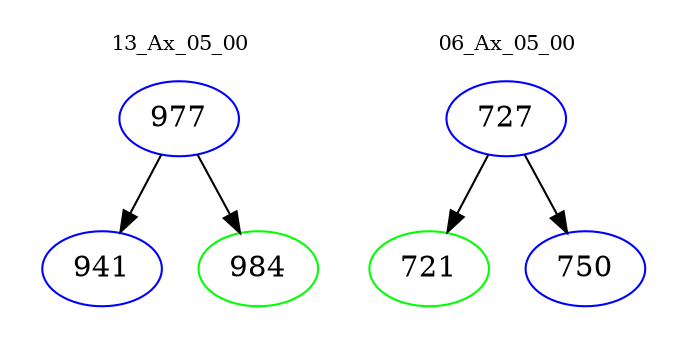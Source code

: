 digraph{
subgraph cluster_0 {
color = white
label = "13_Ax_05_00";
fontsize=10;
T0_977 [label="977", color="blue"]
T0_977 -> T0_941 [color="black"]
T0_941 [label="941", color="blue"]
T0_977 -> T0_984 [color="black"]
T0_984 [label="984", color="green"]
}
subgraph cluster_1 {
color = white
label = "06_Ax_05_00";
fontsize=10;
T1_727 [label="727", color="blue"]
T1_727 -> T1_721 [color="black"]
T1_721 [label="721", color="green"]
T1_727 -> T1_750 [color="black"]
T1_750 [label="750", color="blue"]
}
}
